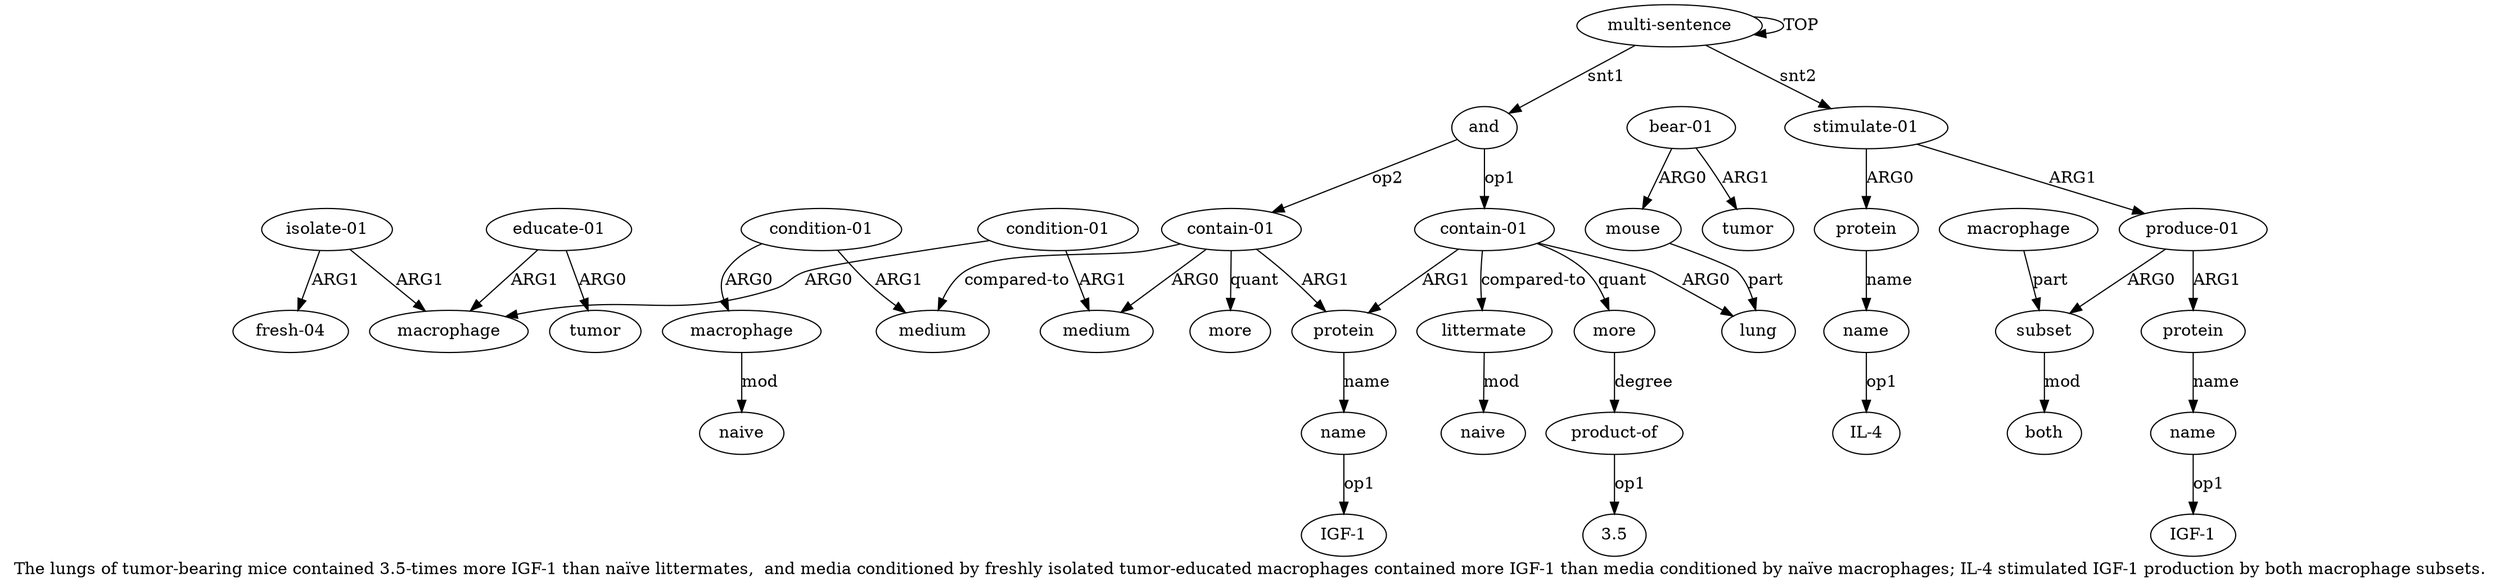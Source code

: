 digraph  {
	graph [label="The lungs of tumor-bearing mice contained 3.5-times more IGF-1 than naïve littermates,  and media conditioned by freshly isolated \
tumor-educated macrophages contained more IGF-1 than media conditioned by naïve macrophages; IL-4 stimulated IGF-1 production by \
both macrophage subsets."];
	node [label="\N"];
	a20	 [color=black,
		gold_ind=20,
		gold_label="fresh-04",
		label="fresh-04",
		test_ind=20,
		test_label="fresh-04"];
	a21	 [color=black,
		gold_ind=21,
		gold_label=medium,
		label=medium,
		test_ind=21,
		test_label=medium];
	a22	 [color=black,
		gold_ind=22,
		gold_label="condition-01",
		label="condition-01",
		test_ind=22,
		test_label="condition-01"];
	a22 -> a21 [key=0,
	color=black,
	gold_label=ARG1,
	label=ARG1,
	test_label=ARG1];
a23 [color=black,
	gold_ind=23,
	gold_label=macrophage,
	label=macrophage,
	test_ind=23,
	test_label=macrophage];
a22 -> a23 [key=0,
color=black,
gold_label=ARG0,
label=ARG0,
test_label=ARG0];
a24 [color=black,
gold_ind=24,
gold_label=naive,
label=naive,
test_ind=24,
test_label=naive];
a23 -> a24 [key=0,
color=black,
gold_label=mod,
label=mod,
test_label=mod];
a25 [color=black,
gold_ind=25,
gold_label=more,
label=more,
test_ind=25,
test_label=more];
a26 [color=black,
gold_ind=26,
gold_label="stimulate-01",
label="stimulate-01",
test_ind=26,
test_label="stimulate-01"];
a27 [color=black,
gold_ind=27,
gold_label=protein,
label=protein,
test_ind=27,
test_label=protein];
a26 -> a27 [key=0,
color=black,
gold_label=ARG0,
label=ARG0,
test_label=ARG0];
a29 [color=black,
gold_ind=29,
gold_label="produce-01",
label="produce-01",
test_ind=29,
test_label="produce-01"];
a26 -> a29 [key=0,
color=black,
gold_label=ARG1,
label=ARG1,
test_label=ARG1];
a28 [color=black,
gold_ind=28,
gold_label=name,
label=name,
test_ind=28,
test_label=name];
a27 -> a28 [key=0,
color=black,
gold_label=name,
label=name,
test_label=name];
"a28 IL-4" [color=black,
gold_ind=-1,
gold_label="IL-4",
label="IL-4",
test_ind=-1,
test_label="IL-4"];
a28 -> "a28 IL-4" [key=0,
color=black,
gold_label=op1,
label=op1,
test_label=op1];
a30 [color=black,
gold_ind=30,
gold_label=subset,
label=subset,
test_ind=30,
test_label=subset];
a29 -> a30 [key=0,
color=black,
gold_label=ARG0,
label=ARG0,
test_label=ARG0];
a33 [color=black,
gold_ind=33,
gold_label=protein,
label=protein,
test_ind=33,
test_label=protein];
a29 -> a33 [key=0,
color=black,
gold_label=ARG1,
label=ARG1,
test_label=ARG1];
"a8 IGF-1" [color=black,
gold_ind=-1,
gold_label="IGF-1",
label="IGF-1",
test_ind=-1,
test_label="IGF-1"];
a31 [color=black,
gold_ind=31,
gold_label=macrophage,
label=macrophage,
test_ind=31,
test_label=macrophage];
a31 -> a30 [key=0,
color=black,
gold_label=part,
label=part,
test_label=part];
a32 [color=black,
gold_ind=32,
gold_label=both,
label=both,
test_ind=32,
test_label=both];
a30 -> a32 [key=0,
color=black,
gold_label=mod,
label=mod,
test_label=mod];
a34 [color=black,
gold_ind=34,
gold_label=name,
label=name,
test_ind=34,
test_label=name];
a33 -> a34 [key=0,
color=black,
gold_label=name,
label=name,
test_label=name];
"a34 IGF-1" [color=black,
gold_ind=-1,
gold_label="IGF-1",
label="IGF-1",
test_ind=-1,
test_label="IGF-1"];
a34 -> "a34 IGF-1" [key=0,
color=black,
gold_label=op1,
label=op1,
test_label=op1];
a15 [color=black,
gold_ind=15,
gold_label="condition-01",
label="condition-01",
test_ind=15,
test_label="condition-01"];
a14 [color=black,
gold_ind=14,
gold_label=medium,
label=medium,
test_ind=14,
test_label=medium];
a15 -> a14 [key=0,
color=black,
gold_label=ARG1,
label=ARG1,
test_label=ARG1];
a16 [color=black,
gold_ind=16,
gold_label=macrophage,
label=macrophage,
test_ind=16,
test_label=macrophage];
a15 -> a16 [key=0,
color=black,
gold_label=ARG0,
label=ARG0,
test_label=ARG0];
a17 [color=black,
gold_ind=17,
gold_label="educate-01",
label="educate-01",
test_ind=17,
test_label="educate-01"];
a17 -> a16 [key=0,
color=black,
gold_label=ARG1,
label=ARG1,
test_label=ARG1];
a18 [color=black,
gold_ind=18,
gold_label=tumor,
label=tumor,
test_ind=18,
test_label=tumor];
a17 -> a18 [key=0,
color=black,
gold_label=ARG0,
label=ARG0,
test_label=ARG0];
a11 [color=black,
gold_ind=11,
gold_label=more,
label=more,
test_ind=11,
test_label=more];
a12 [color=black,
gold_ind=12,
gold_label="product-of",
label="product-of",
test_ind=12,
test_label="product-of"];
a11 -> a12 [key=0,
color=black,
gold_label=degree,
label=degree,
test_label=degree];
a10 [color=black,
gold_ind=10,
gold_label=naive,
label=naive,
test_ind=10,
test_label=naive];
a13 [color=black,
gold_ind=13,
gold_label="contain-01",
label="contain-01",
test_ind=13,
test_label="contain-01"];
a13 -> a21 [key=0,
color=black,
gold_label="compared-to",
label="compared-to",
test_label="compared-to"];
a13 -> a25 [key=0,
color=black,
gold_label=quant,
label=quant,
test_label=quant];
a13 -> a14 [key=0,
color=black,
gold_label=ARG0,
label=ARG0,
test_label=ARG0];
a7 [color=black,
gold_ind=7,
gold_label=protein,
label=protein,
test_ind=7,
test_label=protein];
a13 -> a7 [key=0,
color=black,
gold_label=ARG1,
label=ARG1,
test_label=ARG1];
"a12 3.5" [color=black,
gold_ind=-1,
gold_label=3.5,
label=3.5,
test_ind=-1,
test_label=3.5];
a12 -> "a12 3.5" [key=0,
color=black,
gold_label=op1,
label=op1,
test_label=op1];
a19 [color=black,
gold_ind=19,
gold_label="isolate-01",
label="isolate-01",
test_ind=19,
test_label="isolate-01"];
a19 -> a20 [key=0,
color=black,
gold_label=ARG1,
label=ARG1,
test_label=ARG1];
a19 -> a16 [key=0,
color=black,
gold_label=ARG1,
label=ARG1,
test_label=ARG1];
a1 [color=black,
gold_ind=1,
gold_label=and,
label=and,
test_ind=1,
test_label=and];
a1 -> a13 [key=0,
color=black,
gold_label=op2,
label=op2,
test_label=op2];
a2 [color=black,
gold_ind=2,
gold_label="contain-01",
label="contain-01",
test_ind=2,
test_label="contain-01"];
a1 -> a2 [key=0,
color=black,
gold_label=op1,
label=op1,
test_label=op1];
a0 [color=black,
gold_ind=0,
gold_label="multi-sentence",
label="multi-sentence",
test_ind=0,
test_label="multi-sentence"];
a0 -> a26 [key=0,
color=black,
gold_label=snt2,
label=snt2,
test_label=snt2];
a0 -> a1 [key=0,
color=black,
gold_label=snt1,
label=snt1,
test_label=snt1];
a0 -> a0 [key=0,
color=black,
gold_label=TOP,
label=TOP,
test_label=TOP];
a3 [color=black,
gold_ind=3,
gold_label=lung,
label=lung,
test_ind=3,
test_label=lung];
a2 -> a11 [key=0,
color=black,
gold_label=quant,
label=quant,
test_label=quant];
a2 -> a3 [key=0,
color=black,
gold_label=ARG0,
label=ARG0,
test_label=ARG0];
a2 -> a7 [key=0,
color=black,
gold_label=ARG1,
label=ARG1,
test_label=ARG1];
a9 [color=black,
gold_ind=9,
gold_label=littermate,
label=littermate,
test_ind=9,
test_label=littermate];
a2 -> a9 [key=0,
color=black,
gold_label="compared-to",
label="compared-to",
test_label="compared-to"];
a5 [color=black,
gold_ind=5,
gold_label="bear-01",
label="bear-01",
test_ind=5,
test_label="bear-01"];
a4 [color=black,
gold_ind=4,
gold_label=mouse,
label=mouse,
test_ind=4,
test_label=mouse];
a5 -> a4 [key=0,
color=black,
gold_label=ARG0,
label=ARG0,
test_label=ARG0];
a6 [color=black,
gold_ind=6,
gold_label=tumor,
label=tumor,
test_ind=6,
test_label=tumor];
a5 -> a6 [key=0,
color=black,
gold_label=ARG1,
label=ARG1,
test_label=ARG1];
a4 -> a3 [key=0,
color=black,
gold_label=part,
label=part,
test_label=part];
a8 [color=black,
gold_ind=8,
gold_label=name,
label=name,
test_ind=8,
test_label=name];
a7 -> a8 [key=0,
color=black,
gold_label=name,
label=name,
test_label=name];
a9 -> a10 [key=0,
color=black,
gold_label=mod,
label=mod,
test_label=mod];
a8 -> "a8 IGF-1" [key=0,
color=black,
gold_label=op1,
label=op1,
test_label=op1];
}
